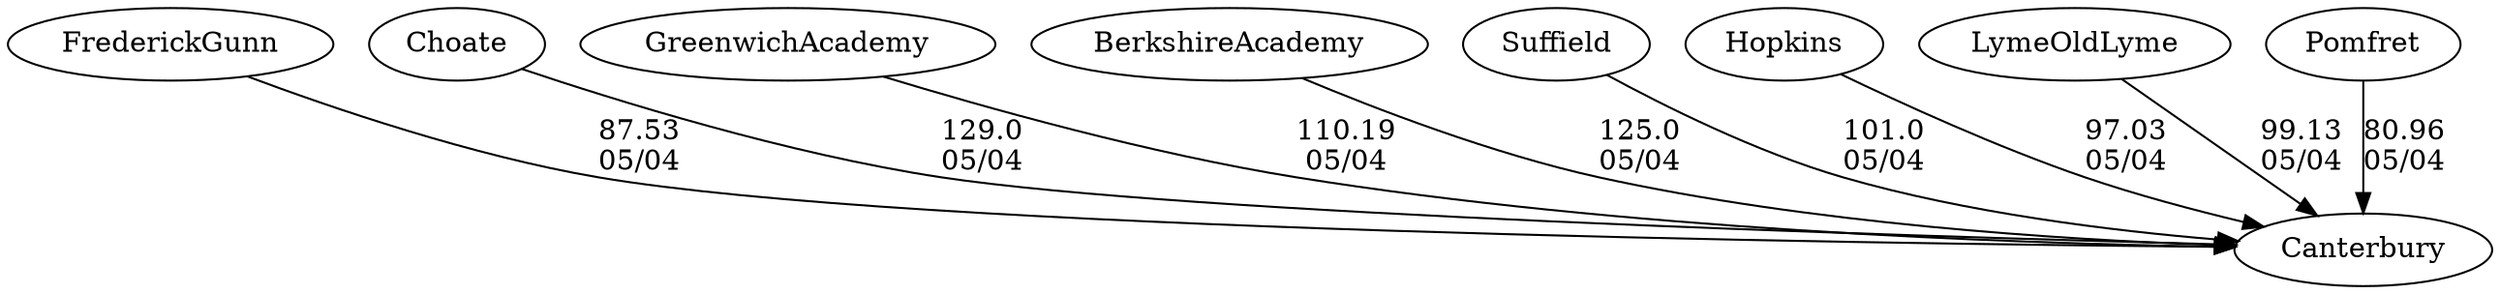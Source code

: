 digraph girls2foursCanterbury {FrederickGunn [URL="girls2foursCanterburyFrederickGunn.html"];Choate [URL="girls2foursCanterburyChoate.html"];GreenwichAcademy [URL="girls2foursCanterburyGreenwichAcademy.html"];Canterbury [URL="girls2foursCanterburyCanterbury.html"];BerkshireAcademy [URL="girls2foursCanterburyBerkshireAcademy.html"];Suffield [URL="girls2foursCanterburySuffield.html"];Hopkins [URL="girls2foursCanterburyHopkins.html"];LymeOldLyme [URL="girls2foursCanterburyLymeOldLyme.html"];Pomfret [URL="girls2foursCanterburyPomfret.html"];Suffield -> Canterbury[label="101.0
05/04", weight="-1", tooltip="Founder's Day Regatta			
", URL="", random="random"]; 
LymeOldLyme -> Canterbury[label="99.13
05/04", weight="1", tooltip="Founder's Day Regatta			
", URL="", random="random"]; 
Hopkins -> Canterbury[label="97.03
05/04", weight="3", tooltip="Founder's Day Regatta			
", URL="", random="random"]; 
FrederickGunn -> Canterbury[label="87.53
05/04", weight="13", tooltip="Founder's Day Regatta			
", URL="", random="random"]; 
Pomfret -> Canterbury[label="80.96
05/04", weight="20", tooltip="Founder's Day Regatta			
", URL="", random="random"]; 
Choate -> Canterbury[label="129.0
05/04", weight="-29", tooltip="Founder's Day Regatta			
", URL="", random="random"]; 
BerkshireAcademy -> Canterbury[label="125.0
05/04", weight="-25", tooltip="Founder's Day Regatta			
", URL="", random="random"]; 
GreenwichAcademy -> Canterbury[label="110.19
05/04", weight="-10", tooltip="Founder's Day Regatta			
", URL="", random="random"]}